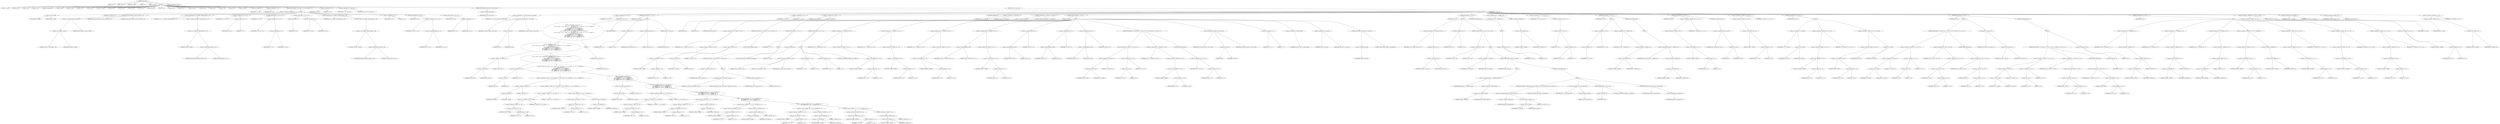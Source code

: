 digraph cache_insert {  
"1000126" [label = "(METHOD,cache_insert)" ]
"1000127" [label = "(PARAM,int a1)" ]
"1000128" [label = "(PARAM,void *cp)" ]
"1000129" [label = "(PARAM,time_t time1)" ]
"1000130" [label = "(PARAM,int a4)" ]
"1000131" [label = "(PARAM,__int16 a5)" ]
"1000132" [label = "(BLOCK,,)" ]
"1000133" [label = "(LOCAL,v7: __int16)" ]
"1000134" [label = "(LOCAL,v10: int)" ]
"1000135" [label = "(LOCAL,v11: int)" ]
"1000136" [label = "(LOCAL,v12: int)" ]
"1000137" [label = "(LOCAL,v14: unsigned int)" ]
"1000138" [label = "(LOCAL,v15: bool)" ]
"1000139" [label = "(LOCAL,v16: bool)" ]
"1000140" [label = "(LOCAL,v17: int)" ]
"1000141" [label = "(LOCAL,v18: int)" ]
"1000142" [label = "(LOCAL,v19: __int16)" ]
"1000143" [label = "(LOCAL,v20: int)" ]
"1000144" [label = "(LOCAL,v21: int)" ]
"1000145" [label = "(LOCAL,v22: int)" ]
"1000146" [label = "(LOCAL,v23: int)" ]
"1000147" [label = "(LOCAL,v24: size_t)" ]
"1000148" [label = "(LOCAL,v25: int)" ]
"1000149" [label = "(LOCAL,v26: int)" ]
"1000150" [label = "(LOCAL,v27: int *)" ]
"1000151" [label = "(LOCAL,v28: char *)" ]
"1000152" [label = "(LOCAL,v29: int)" ]
"1000153" [label = "(LOCAL,v30: int)" ]
"1000154" [label = "(LOCAL,v31: int)" ]
"1000155" [label = "(LOCAL,v32: int)" ]
"1000156" [label = "(LOCAL,v33: _BYTE *)" ]
"1000157" [label = "(LOCAL,v34: _DWORD [ 4 ])" ]
"1000158" [label = "(<operator>.assignment,v7 = a5)" ]
"1000159" [label = "(IDENTIFIER,v7,v7 = a5)" ]
"1000160" [label = "(IDENTIFIER,a5,v7 = a5)" ]
"1000161" [label = "(CONTROL_STRUCTURE,if ( (a5 & 0x980) != 0 ),if ( (a5 & 0x980) != 0 ))" ]
"1000162" [label = "(<operator>.notEquals,(a5 & 0x980) != 0)" ]
"1000163" [label = "(<operator>.and,a5 & 0x980)" ]
"1000164" [label = "(IDENTIFIER,a5,a5 & 0x980)" ]
"1000165" [label = "(LITERAL,0x980,a5 & 0x980)" ]
"1000166" [label = "(LITERAL,0,(a5 & 0x980) != 0)" ]
"1000167" [label = "(BLOCK,,)" ]
"1000168" [label = "(log_query,log_query((unsigned __int16)a5 | 0x10000, a1, cp))" ]
"1000169" [label = "(<operator>.or,(unsigned __int16)a5 | 0x10000)" ]
"1000170" [label = "(<operator>.cast,(unsigned __int16)a5)" ]
"1000171" [label = "(UNKNOWN,unsigned __int16,unsigned __int16)" ]
"1000172" [label = "(IDENTIFIER,a5,(unsigned __int16)a5)" ]
"1000173" [label = "(LITERAL,0x10000,(unsigned __int16)a5 | 0x10000)" ]
"1000174" [label = "(IDENTIFIER,a1,log_query((unsigned __int16)a5 | 0x10000, a1, cp))" ]
"1000175" [label = "(IDENTIFIER,cp,log_query((unsigned __int16)a5 | 0x10000, a1, cp))" ]
"1000176" [label = "(<operator>.assignment,v14 = *(_DWORD *)(dnsmasq_daemon + 252))" ]
"1000177" [label = "(IDENTIFIER,v14,v14 = *(_DWORD *)(dnsmasq_daemon + 252))" ]
"1000178" [label = "(<operator>.indirection,*(_DWORD *)(dnsmasq_daemon + 252))" ]
"1000179" [label = "(<operator>.cast,(_DWORD *)(dnsmasq_daemon + 252))" ]
"1000180" [label = "(UNKNOWN,_DWORD *,_DWORD *)" ]
"1000181" [label = "(<operator>.addition,dnsmasq_daemon + 252)" ]
"1000182" [label = "(IDENTIFIER,dnsmasq_daemon,dnsmasq_daemon + 252)" ]
"1000183" [label = "(LITERAL,252,dnsmasq_daemon + 252)" ]
"1000184" [label = "(<operator>.assignment,v15 = v14 != 0)" ]
"1000185" [label = "(IDENTIFIER,v15,v15 = v14 != 0)" ]
"1000186" [label = "(<operator>.notEquals,v14 != 0)" ]
"1000187" [label = "(IDENTIFIER,v14,v14 != 0)" ]
"1000188" [label = "(LITERAL,0,v14 != 0)" ]
"1000189" [label = "(CONTROL_STRUCTURE,if ( v14 ),if ( v14 ))" ]
"1000190" [label = "(IDENTIFIER,v14,if ( v14 ))" ]
"1000191" [label = "(<operator>.assignment,v15 = a4 > v14)" ]
"1000192" [label = "(IDENTIFIER,v15,v15 = a4 > v14)" ]
"1000193" [label = "(<operator>.greaterThan,a4 > v14)" ]
"1000194" [label = "(IDENTIFIER,a4,a4 > v14)" ]
"1000195" [label = "(IDENTIFIER,v14,a4 > v14)" ]
"1000196" [label = "(CONTROL_STRUCTURE,if ( !v15 ),if ( !v15 ))" ]
"1000197" [label = "(<operator>.logicalNot,!v15)" ]
"1000198" [label = "(IDENTIFIER,v15,!v15)" ]
"1000199" [label = "(<operator>.assignment,v14 = a4)" ]
"1000200" [label = "(IDENTIFIER,v14,v14 = a4)" ]
"1000201" [label = "(IDENTIFIER,a4,v14 = a4)" ]
"1000202" [label = "(<operator>.assignment,a4 = *(_DWORD *)(dnsmasq_daemon + 248))" ]
"1000203" [label = "(IDENTIFIER,a4,a4 = *(_DWORD *)(dnsmasq_daemon + 248))" ]
"1000204" [label = "(<operator>.indirection,*(_DWORD *)(dnsmasq_daemon + 248))" ]
"1000205" [label = "(<operator>.cast,(_DWORD *)(dnsmasq_daemon + 248))" ]
"1000206" [label = "(UNKNOWN,_DWORD *,_DWORD *)" ]
"1000207" [label = "(<operator>.addition,dnsmasq_daemon + 248)" ]
"1000208" [label = "(IDENTIFIER,dnsmasq_daemon,dnsmasq_daemon + 248)" ]
"1000209" [label = "(LITERAL,248,dnsmasq_daemon + 248)" ]
"1000210" [label = "(<operator>.assignment,v16 = 1)" ]
"1000211" [label = "(IDENTIFIER,v16,v16 = 1)" ]
"1000212" [label = "(LITERAL,1,v16 = 1)" ]
"1000213" [label = "(CONTROL_STRUCTURE,if ( a4 ),if ( a4 ))" ]
"1000214" [label = "(IDENTIFIER,a4,if ( a4 ))" ]
"1000215" [label = "(<operator>.assignment,v16 = v14 >= a4)" ]
"1000216" [label = "(IDENTIFIER,v16,v16 = v14 >= a4)" ]
"1000217" [label = "(<operator>.greaterEqualsThan,v14 >= a4)" ]
"1000218" [label = "(IDENTIFIER,v14,v14 >= a4)" ]
"1000219" [label = "(IDENTIFIER,a4,v14 >= a4)" ]
"1000220" [label = "(CONTROL_STRUCTURE,if ( v16 ),if ( v16 ))" ]
"1000221" [label = "(IDENTIFIER,v16,if ( v16 ))" ]
"1000222" [label = "(<operator>.assignment,a4 = v14)" ]
"1000223" [label = "(IDENTIFIER,a4,a4 = v14)" ]
"1000224" [label = "(IDENTIFIER,v14,a4 = v14)" ]
"1000225" [label = "(<operator>.assignment,v10 = 0)" ]
"1000226" [label = "(IDENTIFIER,v10,v10 = 0)" ]
"1000227" [label = "(LITERAL,0,v10 = 0)" ]
"1000228" [label = "(<operator>.assignment,v11 = insert_error)" ]
"1000229" [label = "(IDENTIFIER,v11,v11 = insert_error)" ]
"1000230" [label = "(IDENTIFIER,insert_error,v11 = insert_error)" ]
"1000231" [label = "(CONTROL_STRUCTURE,if ( !insert_error ),if ( !insert_error ))" ]
"1000232" [label = "(<operator>.logicalNot,!insert_error)" ]
"1000233" [label = "(IDENTIFIER,insert_error,!insert_error)" ]
"1000234" [label = "(BLOCK,,)" ]
"1000235" [label = "(<operator>.assignment,v12 = cache_scan_free(a1, (int)cp, time1))" ]
"1000236" [label = "(IDENTIFIER,v12,v12 = cache_scan_free(a1, (int)cp, time1))" ]
"1000237" [label = "(cache_scan_free,cache_scan_free(a1, (int)cp, time1))" ]
"1000238" [label = "(IDENTIFIER,a1,cache_scan_free(a1, (int)cp, time1))" ]
"1000239" [label = "(<operator>.cast,(int)cp)" ]
"1000240" [label = "(UNKNOWN,int,int)" ]
"1000241" [label = "(IDENTIFIER,cp,(int)cp)" ]
"1000242" [label = "(IDENTIFIER,time1,cache_scan_free(a1, (int)cp, time1))" ]
"1000243" [label = "(<operator>.assignment,v10 = v12)" ]
"1000244" [label = "(IDENTIFIER,v10,v10 = v12)" ]
"1000245" [label = "(IDENTIFIER,v12,v10 = v12)" ]
"1000246" [label = "(CONTROL_STRUCTURE,if ( v12 ),if ( v12 ))" ]
"1000247" [label = "(IDENTIFIER,v12,if ( v12 ))" ]
"1000248" [label = "(BLOCK,,)" ]
"1000249" [label = "(CONTROL_STRUCTURE,if ( (a5 & 0x180) != 0\n        && (a5 & 8) != 0\n        && ((a5 & 0x80) != 0 && (*(_WORD *)(v12 + 36) & 0x80) != 0 && *(_DWORD *)(v12 + 12) == *(_DWORD *)cp\n         || (a5 & 0x100) != 0\n         && (*(_WORD *)(v12 + 36) & 0x100) != 0\n         && *(_DWORD *)(v12 + 12) == *(_DWORD *)cp\n         && *(_DWORD *)(v12 + 16) == *((_DWORD *)cp + 1)\n         && *(_DWORD *)(v12 + 20) == *((_DWORD *)cp + 2)\n         && *(_DWORD *)(v12 + 24) == *((_DWORD *)cp + 3)) ),if ( (a5 & 0x180) != 0\n        && (a5 & 8) != 0\n        && ((a5 & 0x80) != 0 && (*(_WORD *)(v12 + 36) & 0x80) != 0 && *(_DWORD *)(v12 + 12) == *(_DWORD *)cp\n         || (a5 & 0x100) != 0\n         && (*(_WORD *)(v12 + 36) & 0x100) != 0\n         && *(_DWORD *)(v12 + 12) == *(_DWORD *)cp\n         && *(_DWORD *)(v12 + 16) == *((_DWORD *)cp + 1)\n         && *(_DWORD *)(v12 + 20) == *((_DWORD *)cp + 2)\n         && *(_DWORD *)(v12 + 24) == *((_DWORD *)cp + 3)) ))" ]
"1000250" [label = "(<operator>.logicalAnd,(a5 & 0x180) != 0\n        && (a5 & 8) != 0\n        && ((a5 & 0x80) != 0 && (*(_WORD *)(v12 + 36) & 0x80) != 0 && *(_DWORD *)(v12 + 12) == *(_DWORD *)cp\n         || (a5 & 0x100) != 0\n         && (*(_WORD *)(v12 + 36) & 0x100) != 0\n         && *(_DWORD *)(v12 + 12) == *(_DWORD *)cp\n         && *(_DWORD *)(v12 + 16) == *((_DWORD *)cp + 1)\n         && *(_DWORD *)(v12 + 20) == *((_DWORD *)cp + 2)\n         && *(_DWORD *)(v12 + 24) == *((_DWORD *)cp + 3)))" ]
"1000251" [label = "(<operator>.notEquals,(a5 & 0x180) != 0)" ]
"1000252" [label = "(<operator>.and,a5 & 0x180)" ]
"1000253" [label = "(IDENTIFIER,a5,a5 & 0x180)" ]
"1000254" [label = "(LITERAL,0x180,a5 & 0x180)" ]
"1000255" [label = "(LITERAL,0,(a5 & 0x180) != 0)" ]
"1000256" [label = "(<operator>.logicalAnd,(a5 & 8) != 0\n        && ((a5 & 0x80) != 0 && (*(_WORD *)(v12 + 36) & 0x80) != 0 && *(_DWORD *)(v12 + 12) == *(_DWORD *)cp\n         || (a5 & 0x100) != 0\n         && (*(_WORD *)(v12 + 36) & 0x100) != 0\n         && *(_DWORD *)(v12 + 12) == *(_DWORD *)cp\n         && *(_DWORD *)(v12 + 16) == *((_DWORD *)cp + 1)\n         && *(_DWORD *)(v12 + 20) == *((_DWORD *)cp + 2)\n         && *(_DWORD *)(v12 + 24) == *((_DWORD *)cp + 3)))" ]
"1000257" [label = "(<operator>.notEquals,(a5 & 8) != 0)" ]
"1000258" [label = "(<operator>.and,a5 & 8)" ]
"1000259" [label = "(IDENTIFIER,a5,a5 & 8)" ]
"1000260" [label = "(LITERAL,8,a5 & 8)" ]
"1000261" [label = "(LITERAL,0,(a5 & 8) != 0)" ]
"1000262" [label = "(<operator>.logicalOr,(a5 & 0x80) != 0 && (*(_WORD *)(v12 + 36) & 0x80) != 0 && *(_DWORD *)(v12 + 12) == *(_DWORD *)cp\n         || (a5 & 0x100) != 0\n         && (*(_WORD *)(v12 + 36) & 0x100) != 0\n         && *(_DWORD *)(v12 + 12) == *(_DWORD *)cp\n         && *(_DWORD *)(v12 + 16) == *((_DWORD *)cp + 1)\n         && *(_DWORD *)(v12 + 20) == *((_DWORD *)cp + 2)\n         && *(_DWORD *)(v12 + 24) == *((_DWORD *)cp + 3))" ]
"1000263" [label = "(<operator>.logicalAnd,(a5 & 0x80) != 0 && (*(_WORD *)(v12 + 36) & 0x80) != 0 && *(_DWORD *)(v12 + 12) == *(_DWORD *)cp)" ]
"1000264" [label = "(<operator>.notEquals,(a5 & 0x80) != 0)" ]
"1000265" [label = "(<operator>.and,a5 & 0x80)" ]
"1000266" [label = "(IDENTIFIER,a5,a5 & 0x80)" ]
"1000267" [label = "(LITERAL,0x80,a5 & 0x80)" ]
"1000268" [label = "(LITERAL,0,(a5 & 0x80) != 0)" ]
"1000269" [label = "(<operator>.logicalAnd,(*(_WORD *)(v12 + 36) & 0x80) != 0 && *(_DWORD *)(v12 + 12) == *(_DWORD *)cp)" ]
"1000270" [label = "(<operator>.notEquals,(*(_WORD *)(v12 + 36) & 0x80) != 0)" ]
"1000271" [label = "(<operator>.and,*(_WORD *)(v12 + 36) & 0x80)" ]
"1000272" [label = "(<operator>.indirection,*(_WORD *)(v12 + 36))" ]
"1000273" [label = "(<operator>.cast,(_WORD *)(v12 + 36))" ]
"1000274" [label = "(UNKNOWN,_WORD *,_WORD *)" ]
"1000275" [label = "(<operator>.addition,v12 + 36)" ]
"1000276" [label = "(IDENTIFIER,v12,v12 + 36)" ]
"1000277" [label = "(LITERAL,36,v12 + 36)" ]
"1000278" [label = "(LITERAL,0x80,*(_WORD *)(v12 + 36) & 0x80)" ]
"1000279" [label = "(LITERAL,0,(*(_WORD *)(v12 + 36) & 0x80) != 0)" ]
"1000280" [label = "(<operator>.equals,*(_DWORD *)(v12 + 12) == *(_DWORD *)cp)" ]
"1000281" [label = "(<operator>.indirection,*(_DWORD *)(v12 + 12))" ]
"1000282" [label = "(<operator>.cast,(_DWORD *)(v12 + 12))" ]
"1000283" [label = "(UNKNOWN,_DWORD *,_DWORD *)" ]
"1000284" [label = "(<operator>.addition,v12 + 12)" ]
"1000285" [label = "(IDENTIFIER,v12,v12 + 12)" ]
"1000286" [label = "(LITERAL,12,v12 + 12)" ]
"1000287" [label = "(<operator>.indirection,*(_DWORD *)cp)" ]
"1000288" [label = "(<operator>.cast,(_DWORD *)cp)" ]
"1000289" [label = "(UNKNOWN,_DWORD *,_DWORD *)" ]
"1000290" [label = "(IDENTIFIER,cp,(_DWORD *)cp)" ]
"1000291" [label = "(<operator>.logicalAnd,(a5 & 0x100) != 0\n         && (*(_WORD *)(v12 + 36) & 0x100) != 0\n         && *(_DWORD *)(v12 + 12) == *(_DWORD *)cp\n         && *(_DWORD *)(v12 + 16) == *((_DWORD *)cp + 1)\n         && *(_DWORD *)(v12 + 20) == *((_DWORD *)cp + 2)\n         && *(_DWORD *)(v12 + 24) == *((_DWORD *)cp + 3))" ]
"1000292" [label = "(<operator>.notEquals,(a5 & 0x100) != 0)" ]
"1000293" [label = "(<operator>.and,a5 & 0x100)" ]
"1000294" [label = "(IDENTIFIER,a5,a5 & 0x100)" ]
"1000295" [label = "(LITERAL,0x100,a5 & 0x100)" ]
"1000296" [label = "(LITERAL,0,(a5 & 0x100) != 0)" ]
"1000297" [label = "(<operator>.logicalAnd,(*(_WORD *)(v12 + 36) & 0x100) != 0\n         && *(_DWORD *)(v12 + 12) == *(_DWORD *)cp\n         && *(_DWORD *)(v12 + 16) == *((_DWORD *)cp + 1)\n         && *(_DWORD *)(v12 + 20) == *((_DWORD *)cp + 2)\n         && *(_DWORD *)(v12 + 24) == *((_DWORD *)cp + 3))" ]
"1000298" [label = "(<operator>.notEquals,(*(_WORD *)(v12 + 36) & 0x100) != 0)" ]
"1000299" [label = "(<operator>.and,*(_WORD *)(v12 + 36) & 0x100)" ]
"1000300" [label = "(<operator>.indirection,*(_WORD *)(v12 + 36))" ]
"1000301" [label = "(<operator>.cast,(_WORD *)(v12 + 36))" ]
"1000302" [label = "(UNKNOWN,_WORD *,_WORD *)" ]
"1000303" [label = "(<operator>.addition,v12 + 36)" ]
"1000304" [label = "(IDENTIFIER,v12,v12 + 36)" ]
"1000305" [label = "(LITERAL,36,v12 + 36)" ]
"1000306" [label = "(LITERAL,0x100,*(_WORD *)(v12 + 36) & 0x100)" ]
"1000307" [label = "(LITERAL,0,(*(_WORD *)(v12 + 36) & 0x100) != 0)" ]
"1000308" [label = "(<operator>.logicalAnd,*(_DWORD *)(v12 + 12) == *(_DWORD *)cp\n         && *(_DWORD *)(v12 + 16) == *((_DWORD *)cp + 1)\n         && *(_DWORD *)(v12 + 20) == *((_DWORD *)cp + 2)\n         && *(_DWORD *)(v12 + 24) == *((_DWORD *)cp + 3))" ]
"1000309" [label = "(<operator>.equals,*(_DWORD *)(v12 + 12) == *(_DWORD *)cp)" ]
"1000310" [label = "(<operator>.indirection,*(_DWORD *)(v12 + 12))" ]
"1000311" [label = "(<operator>.cast,(_DWORD *)(v12 + 12))" ]
"1000312" [label = "(UNKNOWN,_DWORD *,_DWORD *)" ]
"1000313" [label = "(<operator>.addition,v12 + 12)" ]
"1000314" [label = "(IDENTIFIER,v12,v12 + 12)" ]
"1000315" [label = "(LITERAL,12,v12 + 12)" ]
"1000316" [label = "(<operator>.indirection,*(_DWORD *)cp)" ]
"1000317" [label = "(<operator>.cast,(_DWORD *)cp)" ]
"1000318" [label = "(UNKNOWN,_DWORD *,_DWORD *)" ]
"1000319" [label = "(IDENTIFIER,cp,(_DWORD *)cp)" ]
"1000320" [label = "(<operator>.logicalAnd,*(_DWORD *)(v12 + 16) == *((_DWORD *)cp + 1)\n         && *(_DWORD *)(v12 + 20) == *((_DWORD *)cp + 2)\n         && *(_DWORD *)(v12 + 24) == *((_DWORD *)cp + 3))" ]
"1000321" [label = "(<operator>.equals,*(_DWORD *)(v12 + 16) == *((_DWORD *)cp + 1))" ]
"1000322" [label = "(<operator>.indirection,*(_DWORD *)(v12 + 16))" ]
"1000323" [label = "(<operator>.cast,(_DWORD *)(v12 + 16))" ]
"1000324" [label = "(UNKNOWN,_DWORD *,_DWORD *)" ]
"1000325" [label = "(<operator>.addition,v12 + 16)" ]
"1000326" [label = "(IDENTIFIER,v12,v12 + 16)" ]
"1000327" [label = "(LITERAL,16,v12 + 16)" ]
"1000328" [label = "(<operator>.indirection,*((_DWORD *)cp + 1))" ]
"1000329" [label = "(<operator>.addition,(_DWORD *)cp + 1)" ]
"1000330" [label = "(<operator>.cast,(_DWORD *)cp)" ]
"1000331" [label = "(UNKNOWN,_DWORD *,_DWORD *)" ]
"1000332" [label = "(IDENTIFIER,cp,(_DWORD *)cp)" ]
"1000333" [label = "(LITERAL,1,(_DWORD *)cp + 1)" ]
"1000334" [label = "(<operator>.logicalAnd,*(_DWORD *)(v12 + 20) == *((_DWORD *)cp + 2)\n         && *(_DWORD *)(v12 + 24) == *((_DWORD *)cp + 3))" ]
"1000335" [label = "(<operator>.equals,*(_DWORD *)(v12 + 20) == *((_DWORD *)cp + 2))" ]
"1000336" [label = "(<operator>.indirection,*(_DWORD *)(v12 + 20))" ]
"1000337" [label = "(<operator>.cast,(_DWORD *)(v12 + 20))" ]
"1000338" [label = "(UNKNOWN,_DWORD *,_DWORD *)" ]
"1000339" [label = "(<operator>.addition,v12 + 20)" ]
"1000340" [label = "(IDENTIFIER,v12,v12 + 20)" ]
"1000341" [label = "(LITERAL,20,v12 + 20)" ]
"1000342" [label = "(<operator>.indirection,*((_DWORD *)cp + 2))" ]
"1000343" [label = "(<operator>.addition,(_DWORD *)cp + 2)" ]
"1000344" [label = "(<operator>.cast,(_DWORD *)cp)" ]
"1000345" [label = "(UNKNOWN,_DWORD *,_DWORD *)" ]
"1000346" [label = "(IDENTIFIER,cp,(_DWORD *)cp)" ]
"1000347" [label = "(LITERAL,2,(_DWORD *)cp + 2)" ]
"1000348" [label = "(<operator>.equals,*(_DWORD *)(v12 + 24) == *((_DWORD *)cp + 3))" ]
"1000349" [label = "(<operator>.indirection,*(_DWORD *)(v12 + 24))" ]
"1000350" [label = "(<operator>.cast,(_DWORD *)(v12 + 24))" ]
"1000351" [label = "(UNKNOWN,_DWORD *,_DWORD *)" ]
"1000352" [label = "(<operator>.addition,v12 + 24)" ]
"1000353" [label = "(IDENTIFIER,v12,v12 + 24)" ]
"1000354" [label = "(LITERAL,24,v12 + 24)" ]
"1000355" [label = "(<operator>.indirection,*((_DWORD *)cp + 3))" ]
"1000356" [label = "(<operator>.addition,(_DWORD *)cp + 3)" ]
"1000357" [label = "(<operator>.cast,(_DWORD *)cp)" ]
"1000358" [label = "(UNKNOWN,_DWORD *,_DWORD *)" ]
"1000359" [label = "(IDENTIFIER,cp,(_DWORD *)cp)" ]
"1000360" [label = "(LITERAL,3,(_DWORD *)cp + 3)" ]
"1000361" [label = "(BLOCK,,)" ]
"1000362" [label = "(RETURN,return v10;,return v10;)" ]
"1000363" [label = "(IDENTIFIER,v10,return v10;)" ]
"1000364" [label = "(JUMP_TARGET,LABEL_12)" ]
"1000365" [label = "(<operator>.assignment,v10 = 0)" ]
"1000366" [label = "(IDENTIFIER,v10,v10 = 0)" ]
"1000367" [label = "(LITERAL,0,v10 = 0)" ]
"1000368" [label = "(<operator>.assignment,insert_error = 1)" ]
"1000369" [label = "(IDENTIFIER,insert_error,insert_error = 1)" ]
"1000370" [label = "(LITERAL,1,insert_error = 1)" ]
"1000371" [label = "(RETURN,return v10;,return v10;)" ]
"1000372" [label = "(IDENTIFIER,v10,return v10;)" ]
"1000373" [label = "(<operator>.assignment,v17 = v11)" ]
"1000374" [label = "(IDENTIFIER,v17,v17 = v11)" ]
"1000375" [label = "(IDENTIFIER,v11,v17 = v11)" ]
"1000376" [label = "(<operator>.assignment,v18 = a5 & 4)" ]
"1000377" [label = "(IDENTIFIER,v18,v18 = a5 & 4)" ]
"1000378" [label = "(<operator>.and,a5 & 4)" ]
"1000379" [label = "(IDENTIFIER,a5,a5 & 4)" ]
"1000380" [label = "(LITERAL,4,a5 & 4)" ]
"1000381" [label = "(JUMP_TARGET,LABEL_24)" ]
"1000382" [label = "(<operator>.assignment,v10 = cache_tail)" ]
"1000383" [label = "(IDENTIFIER,v10,v10 = cache_tail)" ]
"1000384" [label = "(IDENTIFIER,cache_tail,v10 = cache_tail)" ]
"1000385" [label = "(CONTROL_STRUCTURE,if ( !cache_tail ),if ( !cache_tail ))" ]
"1000386" [label = "(<operator>.logicalNot,!cache_tail)" ]
"1000387" [label = "(IDENTIFIER,cache_tail,!cache_tail)" ]
"1000388" [label = "(CONTROL_STRUCTURE,goto LABEL_12;,goto LABEL_12;)" ]
"1000389" [label = "(CONTROL_STRUCTURE,while ( 1 ),while ( 1 ))" ]
"1000390" [label = "(LITERAL,1,while ( 1 ))" ]
"1000391" [label = "(BLOCK,,)" ]
"1000392" [label = "(<operator>.assignment,v19 = *(_WORD *)(v10 + 36))" ]
"1000393" [label = "(IDENTIFIER,v19,v19 = *(_WORD *)(v10 + 36))" ]
"1000394" [label = "(<operator>.indirection,*(_WORD *)(v10 + 36))" ]
"1000395" [label = "(<operator>.cast,(_WORD *)(v10 + 36))" ]
"1000396" [label = "(UNKNOWN,_WORD *,_WORD *)" ]
"1000397" [label = "(<operator>.addition,v10 + 36)" ]
"1000398" [label = "(IDENTIFIER,v10,v10 + 36)" ]
"1000399" [label = "(LITERAL,36,v10 + 36)" ]
"1000400" [label = "(CONTROL_STRUCTURE,if ( (v19 & 0xC) == 0 ),if ( (v19 & 0xC) == 0 ))" ]
"1000401" [label = "(<operator>.equals,(v19 & 0xC) == 0)" ]
"1000402" [label = "(<operator>.and,v19 & 0xC)" ]
"1000403" [label = "(IDENTIFIER,v19,v19 & 0xC)" ]
"1000404" [label = "(LITERAL,0xC,v19 & 0xC)" ]
"1000405" [label = "(LITERAL,0,(v19 & 0xC) == 0)" ]
"1000406" [label = "(CONTROL_STRUCTURE,break;,break;)" ]
"1000407" [label = "(CONTROL_STRUCTURE,if ( v17 ),if ( v17 ))" ]
"1000408" [label = "(IDENTIFIER,v17,if ( v17 ))" ]
"1000409" [label = "(BLOCK,,)" ]
"1000410" [label = "(CONTROL_STRUCTURE,if ( !warned_12252 ),if ( !warned_12252 ))" ]
"1000411" [label = "(<operator>.logicalNot,!warned_12252)" ]
"1000412" [label = "(IDENTIFIER,warned_12252,!warned_12252)" ]
"1000413" [label = "(BLOCK,,)" ]
"1000414" [label = "(my_syslog,my_syslog(3, \"Internal error in cache.\"))" ]
"1000415" [label = "(LITERAL,3,my_syslog(3, \"Internal error in cache.\"))" ]
"1000416" [label = "(LITERAL,\"Internal error in cache.\",my_syslog(3, \"Internal error in cache.\"))" ]
"1000417" [label = "(<operator>.assignment,warned_12252 = 1)" ]
"1000418" [label = "(IDENTIFIER,warned_12252,warned_12252 = 1)" ]
"1000419" [label = "(LITERAL,1,warned_12252 = 1)" ]
"1000420" [label = "(CONTROL_STRUCTURE,goto LABEL_12;,goto LABEL_12;)" ]
"1000421" [label = "(CONTROL_STRUCTURE,if ( !v18 ),if ( !v18 ))" ]
"1000422" [label = "(<operator>.logicalNot,!v18)" ]
"1000423" [label = "(IDENTIFIER,v18,!v18)" ]
"1000424" [label = "(BLOCK,,)" ]
"1000425" [label = "(cache_scan_free,cache_scan_free(0, 0, time1))" ]
"1000426" [label = "(LITERAL,0,cache_scan_free(0, 0, time1))" ]
"1000427" [label = "(LITERAL,0,cache_scan_free(0, 0, time1))" ]
"1000428" [label = "(IDENTIFIER,time1,cache_scan_free(0, 0, time1))" ]
"1000429" [label = "(<operator>.assignment,v17 = 0)" ]
"1000430" [label = "(IDENTIFIER,v17,v17 = 0)" ]
"1000431" [label = "(LITERAL,0,v17 = 0)" ]
"1000432" [label = "(<operator>.assignment,v18 = 1)" ]
"1000433" [label = "(IDENTIFIER,v18,v18 = 1)" ]
"1000434" [label = "(LITERAL,1,v18 = 1)" ]
"1000435" [label = "(CONTROL_STRUCTURE,goto LABEL_24;,goto LABEL_24;)" ]
"1000436" [label = "(<operator>.assignment,v20 = *(_DWORD *)(v10 + 16))" ]
"1000437" [label = "(IDENTIFIER,v20,v20 = *(_DWORD *)(v10 + 16))" ]
"1000438" [label = "(<operator>.indirection,*(_DWORD *)(v10 + 16))" ]
"1000439" [label = "(<operator>.cast,(_DWORD *)(v10 + 16))" ]
"1000440" [label = "(UNKNOWN,_DWORD *,_DWORD *)" ]
"1000441" [label = "(<operator>.addition,v10 + 16)" ]
"1000442" [label = "(IDENTIFIER,v10,v10 + 16)" ]
"1000443" [label = "(LITERAL,16,v10 + 16)" ]
"1000444" [label = "(<operator>.assignment,v21 = *(_DWORD *)(v10 + 20))" ]
"1000445" [label = "(IDENTIFIER,v21,v21 = *(_DWORD *)(v10 + 20))" ]
"1000446" [label = "(<operator>.indirection,*(_DWORD *)(v10 + 20))" ]
"1000447" [label = "(<operator>.cast,(_DWORD *)(v10 + 20))" ]
"1000448" [label = "(UNKNOWN,_DWORD *,_DWORD *)" ]
"1000449" [label = "(<operator>.addition,v10 + 20)" ]
"1000450" [label = "(IDENTIFIER,v10,v10 + 20)" ]
"1000451" [label = "(LITERAL,20,v10 + 20)" ]
"1000452" [label = "(<operator>.assignment,v22 = *(_DWORD *)(v10 + 24))" ]
"1000453" [label = "(IDENTIFIER,v22,v22 = *(_DWORD *)(v10 + 24))" ]
"1000454" [label = "(<operator>.indirection,*(_DWORD *)(v10 + 24))" ]
"1000455" [label = "(<operator>.cast,(_DWORD *)(v10 + 24))" ]
"1000456" [label = "(UNKNOWN,_DWORD *,_DWORD *)" ]
"1000457" [label = "(<operator>.addition,v10 + 24)" ]
"1000458" [label = "(IDENTIFIER,v10,v10 + 24)" ]
"1000459" [label = "(LITERAL,24,v10 + 24)" ]
"1000460" [label = "(<operator>.assignment,v34[0] = *(_DWORD *)(v10 + 12))" ]
"1000461" [label = "(<operator>.indirectIndexAccess,v34[0])" ]
"1000462" [label = "(IDENTIFIER,v34,v34[0] = *(_DWORD *)(v10 + 12))" ]
"1000463" [label = "(LITERAL,0,v34[0] = *(_DWORD *)(v10 + 12))" ]
"1000464" [label = "(<operator>.indirection,*(_DWORD *)(v10 + 12))" ]
"1000465" [label = "(<operator>.cast,(_DWORD *)(v10 + 12))" ]
"1000466" [label = "(UNKNOWN,_DWORD *,_DWORD *)" ]
"1000467" [label = "(<operator>.addition,v10 + 12)" ]
"1000468" [label = "(IDENTIFIER,v10,v10 + 12)" ]
"1000469" [label = "(LITERAL,12,v10 + 12)" ]
"1000470" [label = "(<operator>.assignment,v34[1] = v20)" ]
"1000471" [label = "(<operator>.indirectIndexAccess,v34[1])" ]
"1000472" [label = "(IDENTIFIER,v34,v34[1] = v20)" ]
"1000473" [label = "(LITERAL,1,v34[1] = v20)" ]
"1000474" [label = "(IDENTIFIER,v20,v34[1] = v20)" ]
"1000475" [label = "(<operator>.assignment,v34[2] = v21)" ]
"1000476" [label = "(<operator>.indirectIndexAccess,v34[2])" ]
"1000477" [label = "(IDENTIFIER,v34,v34[2] = v21)" ]
"1000478" [label = "(LITERAL,2,v34[2] = v21)" ]
"1000479" [label = "(IDENTIFIER,v21,v34[2] = v21)" ]
"1000480" [label = "(<operator>.assignment,v34[3] = v22)" ]
"1000481" [label = "(<operator>.indirectIndexAccess,v34[3])" ]
"1000482" [label = "(IDENTIFIER,v34,v34[3] = v22)" ]
"1000483" [label = "(LITERAL,3,v34[3] = v22)" ]
"1000484" [label = "(IDENTIFIER,v22,v34[3] = v22)" ]
"1000485" [label = "(CONTROL_STRUCTURE,if ( (v19 & 0x200) != 0 || (v19 & 2) != 0 ),if ( (v19 & 0x200) != 0 || (v19 & 2) != 0 ))" ]
"1000486" [label = "(<operator>.logicalOr,(v19 & 0x200) != 0 || (v19 & 2) != 0)" ]
"1000487" [label = "(<operator>.notEquals,(v19 & 0x200) != 0)" ]
"1000488" [label = "(<operator>.and,v19 & 0x200)" ]
"1000489" [label = "(IDENTIFIER,v19,v19 & 0x200)" ]
"1000490" [label = "(LITERAL,0x200,v19 & 0x200)" ]
"1000491" [label = "(LITERAL,0,(v19 & 0x200) != 0)" ]
"1000492" [label = "(<operator>.notEquals,(v19 & 2) != 0)" ]
"1000493" [label = "(<operator>.and,v19 & 2)" ]
"1000494" [label = "(IDENTIFIER,v19,v19 & 2)" ]
"1000495" [label = "(LITERAL,2,v19 & 2)" ]
"1000496" [label = "(LITERAL,0,(v19 & 2) != 0)" ]
"1000497" [label = "(<operator>.assignment,v23 = *(_DWORD *)(v10 + 40))" ]
"1000498" [label = "(IDENTIFIER,v23,v23 = *(_DWORD *)(v10 + 40))" ]
"1000499" [label = "(<operator>.indirection,*(_DWORD *)(v10 + 40))" ]
"1000500" [label = "(<operator>.cast,(_DWORD *)(v10 + 40))" ]
"1000501" [label = "(UNKNOWN,_DWORD *,_DWORD *)" ]
"1000502" [label = "(<operator>.addition,v10 + 40)" ]
"1000503" [label = "(IDENTIFIER,v10,v10 + 40)" ]
"1000504" [label = "(LITERAL,40,v10 + 40)" ]
"1000505" [label = "(CONTROL_STRUCTURE,else,else)" ]
"1000506" [label = "(<operator>.assignment,v23 = v10 + 40)" ]
"1000507" [label = "(IDENTIFIER,v23,v23 = v10 + 40)" ]
"1000508" [label = "(<operator>.addition,v10 + 40)" ]
"1000509" [label = "(IDENTIFIER,v10,v10 + 40)" ]
"1000510" [label = "(LITERAL,40,v10 + 40)" ]
"1000511" [label = "(cache_scan_free,cache_scan_free(v23, (int)v34, time1))" ]
"1000512" [label = "(IDENTIFIER,v23,cache_scan_free(v23, (int)v34, time1))" ]
"1000513" [label = "(<operator>.cast,(int)v34)" ]
"1000514" [label = "(UNKNOWN,int,int)" ]
"1000515" [label = "(IDENTIFIER,v34,(int)v34)" ]
"1000516" [label = "(IDENTIFIER,time1,cache_scan_free(v23, (int)v34, time1))" ]
"1000517" [label = "(<operator>.assignment,v17 = 1)" ]
"1000518" [label = "(IDENTIFIER,v17,v17 = 1)" ]
"1000519" [label = "(LITERAL,1,v17 = 1)" ]
"1000520" [label = "(<operator>.preIncrement,++cache_live_freed)" ]
"1000521" [label = "(IDENTIFIER,cache_live_freed,++cache_live_freed)" ]
"1000522" [label = "(<operator>.assignment,v10 = cache_tail)" ]
"1000523" [label = "(IDENTIFIER,v10,v10 = cache_tail)" ]
"1000524" [label = "(IDENTIFIER,cache_tail,v10 = cache_tail)" ]
"1000525" [label = "(CONTROL_STRUCTURE,if ( !cache_tail ),if ( !cache_tail ))" ]
"1000526" [label = "(<operator>.logicalNot,!cache_tail)" ]
"1000527" [label = "(IDENTIFIER,cache_tail,!cache_tail)" ]
"1000528" [label = "(CONTROL_STRUCTURE,goto LABEL_12;,goto LABEL_12;)" ]
"1000529" [label = "(CONTROL_STRUCTURE,if ( a1 ),if ( a1 ))" ]
"1000530" [label = "(IDENTIFIER,a1,if ( a1 ))" ]
"1000531" [label = "(BLOCK,,)" ]
"1000532" [label = "(<operator>.assignment,v24 = strlen((const char *)a1))" ]
"1000533" [label = "(IDENTIFIER,v24,v24 = strlen((const char *)a1))" ]
"1000534" [label = "(strlen,strlen((const char *)a1))" ]
"1000535" [label = "(<operator>.cast,(const char *)a1)" ]
"1000536" [label = "(UNKNOWN,const char *,const char *)" ]
"1000537" [label = "(IDENTIFIER,a1,(const char *)a1)" ]
"1000538" [label = "(<operator>.assignment,v25 = 0)" ]
"1000539" [label = "(IDENTIFIER,v25,v25 = 0)" ]
"1000540" [label = "(LITERAL,0,v25 = 0)" ]
"1000541" [label = "(CONTROL_STRUCTURE,if ( v24 > 0x31 ),if ( v24 > 0x31 ))" ]
"1000542" [label = "(<operator>.greaterThan,v24 > 0x31)" ]
"1000543" [label = "(IDENTIFIER,v24,v24 > 0x31)" ]
"1000544" [label = "(LITERAL,0x31,v24 > 0x31)" ]
"1000545" [label = "(BLOCK,,)" ]
"1000546" [label = "(<operator>.assignment,v25 = big_free)" ]
"1000547" [label = "(IDENTIFIER,v25,v25 = big_free)" ]
"1000548" [label = "(IDENTIFIER,big_free,v25 = big_free)" ]
"1000549" [label = "(CONTROL_STRUCTURE,if ( big_free ),if ( big_free ))" ]
"1000550" [label = "(IDENTIFIER,big_free,if ( big_free ))" ]
"1000551" [label = "(BLOCK,,)" ]
"1000552" [label = "(<operator>.assignment,big_free = *(_DWORD *)big_free)" ]
"1000553" [label = "(IDENTIFIER,big_free,big_free = *(_DWORD *)big_free)" ]
"1000554" [label = "(<operator>.indirection,*(_DWORD *)big_free)" ]
"1000555" [label = "(<operator>.cast,(_DWORD *)big_free)" ]
"1000556" [label = "(UNKNOWN,_DWORD *,_DWORD *)" ]
"1000557" [label = "(IDENTIFIER,big_free,(_DWORD *)big_free)" ]
"1000558" [label = "(CONTROL_STRUCTURE,else,else)" ]
"1000559" [label = "(BLOCK,,)" ]
"1000560" [label = "(CONTROL_STRUCTURE,if ( !bignames_left && (a5 & 0x5000) == 0 ),if ( !bignames_left && (a5 & 0x5000) == 0 ))" ]
"1000561" [label = "(<operator>.logicalAnd,!bignames_left && (a5 & 0x5000) == 0)" ]
"1000562" [label = "(<operator>.logicalNot,!bignames_left)" ]
"1000563" [label = "(IDENTIFIER,bignames_left,!bignames_left)" ]
"1000564" [label = "(<operator>.equals,(a5 & 0x5000) == 0)" ]
"1000565" [label = "(<operator>.and,a5 & 0x5000)" ]
"1000566" [label = "(IDENTIFIER,a5,a5 & 0x5000)" ]
"1000567" [label = "(LITERAL,0x5000,a5 & 0x5000)" ]
"1000568" [label = "(LITERAL,0,(a5 & 0x5000) == 0)" ]
"1000569" [label = "(CONTROL_STRUCTURE,goto LABEL_12;,goto LABEL_12;)" ]
"1000570" [label = "(<operator>.assignment,v25 = whine_malloc(1028))" ]
"1000571" [label = "(IDENTIFIER,v25,v25 = whine_malloc(1028))" ]
"1000572" [label = "(whine_malloc,whine_malloc(1028))" ]
"1000573" [label = "(LITERAL,1028,whine_malloc(1028))" ]
"1000574" [label = "(CONTROL_STRUCTURE,if ( !v25 ),if ( !v25 ))" ]
"1000575" [label = "(<operator>.logicalNot,!v25)" ]
"1000576" [label = "(IDENTIFIER,v25,!v25)" ]
"1000577" [label = "(CONTROL_STRUCTURE,goto LABEL_12;,goto LABEL_12;)" ]
"1000578" [label = "(CONTROL_STRUCTURE,if ( bignames_left ),if ( bignames_left ))" ]
"1000579" [label = "(IDENTIFIER,bignames_left,if ( bignames_left ))" ]
"1000580" [label = "(<operator>.preDecrement,--bignames_left)" ]
"1000581" [label = "(IDENTIFIER,bignames_left,--bignames_left)" ]
"1000582" [label = "(CONTROL_STRUCTURE,else,else)" ]
"1000583" [label = "(BLOCK,,)" ]
"1000584" [label = "(<operator>.assignment,v25 = 0)" ]
"1000585" [label = "(IDENTIFIER,v25,v25 = 0)" ]
"1000586" [label = "(LITERAL,0,v25 = 0)" ]
"1000587" [label = "(<operator>.assignment,v26 = *(_DWORD *)v10)" ]
"1000588" [label = "(IDENTIFIER,v26,v26 = *(_DWORD *)v10)" ]
"1000589" [label = "(<operator>.indirection,*(_DWORD *)v10)" ]
"1000590" [label = "(<operator>.cast,(_DWORD *)v10)" ]
"1000591" [label = "(UNKNOWN,_DWORD *,_DWORD *)" ]
"1000592" [label = "(IDENTIFIER,v10,(_DWORD *)v10)" ]
"1000593" [label = "(<operator>.assignment,v27 = *(int **)(v10 + 4))" ]
"1000594" [label = "(IDENTIFIER,v27,v27 = *(int **)(v10 + 4))" ]
"1000595" [label = "(<operator>.indirection,*(int **)(v10 + 4))" ]
"1000596" [label = "(<operator>.cast,(int **)(v10 + 4))" ]
"1000597" [label = "(UNKNOWN,int **,int **)" ]
"1000598" [label = "(<operator>.addition,v10 + 4)" ]
"1000599" [label = "(IDENTIFIER,v10,v10 + 4)" ]
"1000600" [label = "(LITERAL,4,v10 + 4)" ]
"1000601" [label = "(CONTROL_STRUCTURE,if ( v27 ),if ( v27 ))" ]
"1000602" [label = "(IDENTIFIER,v27,if ( v27 ))" ]
"1000603" [label = "(BLOCK,,)" ]
"1000604" [label = "(<operator>.assignment,*v27 = v26)" ]
"1000605" [label = "(<operator>.indirection,*v27)" ]
"1000606" [label = "(IDENTIFIER,v27,*v27 = v26)" ]
"1000607" [label = "(IDENTIFIER,v26,*v27 = v26)" ]
"1000608" [label = "(<operator>.assignment,v26 = *(_DWORD *)v10)" ]
"1000609" [label = "(IDENTIFIER,v26,v26 = *(_DWORD *)v10)" ]
"1000610" [label = "(<operator>.indirection,*(_DWORD *)v10)" ]
"1000611" [label = "(<operator>.cast,(_DWORD *)v10)" ]
"1000612" [label = "(UNKNOWN,_DWORD *,_DWORD *)" ]
"1000613" [label = "(IDENTIFIER,v10,(_DWORD *)v10)" ]
"1000614" [label = "(CONTROL_STRUCTURE,else,else)" ]
"1000615" [label = "(BLOCK,,)" ]
"1000616" [label = "(<operator>.assignment,cache_head = *(_DWORD *)v10)" ]
"1000617" [label = "(IDENTIFIER,cache_head,cache_head = *(_DWORD *)v10)" ]
"1000618" [label = "(<operator>.indirection,*(_DWORD *)v10)" ]
"1000619" [label = "(<operator>.cast,(_DWORD *)v10)" ]
"1000620" [label = "(UNKNOWN,_DWORD *,_DWORD *)" ]
"1000621" [label = "(IDENTIFIER,v10,(_DWORD *)v10)" ]
"1000622" [label = "(CONTROL_STRUCTURE,if ( v26 ),if ( v26 ))" ]
"1000623" [label = "(IDENTIFIER,v26,if ( v26 ))" ]
"1000624" [label = "(<operator>.assignment,*(_DWORD *)(v26 + 4) = v27)" ]
"1000625" [label = "(<operator>.indirection,*(_DWORD *)(v26 + 4))" ]
"1000626" [label = "(<operator>.cast,(_DWORD *)(v26 + 4))" ]
"1000627" [label = "(UNKNOWN,_DWORD *,_DWORD *)" ]
"1000628" [label = "(<operator>.addition,v26 + 4)" ]
"1000629" [label = "(IDENTIFIER,v26,v26 + 4)" ]
"1000630" [label = "(LITERAL,4,v26 + 4)" ]
"1000631" [label = "(IDENTIFIER,v27,*(_DWORD *)(v26 + 4) = v27)" ]
"1000632" [label = "(CONTROL_STRUCTURE,else,else)" ]
"1000633" [label = "(<operator>.assignment,cache_tail = (int)v27)" ]
"1000634" [label = "(IDENTIFIER,cache_tail,cache_tail = (int)v27)" ]
"1000635" [label = "(<operator>.cast,(int)v27)" ]
"1000636" [label = "(UNKNOWN,int,int)" ]
"1000637" [label = "(IDENTIFIER,v27,(int)v27)" ]
"1000638" [label = "(<operator>.assignment,*(_WORD *)(v10 + 36) = a5)" ]
"1000639" [label = "(<operator>.indirection,*(_WORD *)(v10 + 36))" ]
"1000640" [label = "(<operator>.cast,(_WORD *)(v10 + 36))" ]
"1000641" [label = "(UNKNOWN,_WORD *,_WORD *)" ]
"1000642" [label = "(<operator>.addition,v10 + 36)" ]
"1000643" [label = "(IDENTIFIER,v10,v10 + 36)" ]
"1000644" [label = "(LITERAL,36,v10 + 36)" ]
"1000645" [label = "(IDENTIFIER,a5,*(_WORD *)(v10 + 36) = a5)" ]
"1000646" [label = "(CONTROL_STRUCTURE,if ( v25 ),if ( v25 ))" ]
"1000647" [label = "(IDENTIFIER,v25,if ( v25 ))" ]
"1000648" [label = "(BLOCK,,)" ]
"1000649" [label = "(<operator>.assignment,v7 = a5 | 0x200)" ]
"1000650" [label = "(IDENTIFIER,v7,v7 = a5 | 0x200)" ]
"1000651" [label = "(<operator>.or,a5 | 0x200)" ]
"1000652" [label = "(IDENTIFIER,a5,a5 | 0x200)" ]
"1000653" [label = "(LITERAL,0x200,a5 | 0x200)" ]
"1000654" [label = "(<operator>.assignment,*(_DWORD *)(v10 + 40) = v25)" ]
"1000655" [label = "(<operator>.indirection,*(_DWORD *)(v10 + 40))" ]
"1000656" [label = "(<operator>.cast,(_DWORD *)(v10 + 40))" ]
"1000657" [label = "(UNKNOWN,_DWORD *,_DWORD *)" ]
"1000658" [label = "(<operator>.addition,v10 + 40)" ]
"1000659" [label = "(IDENTIFIER,v10,v10 + 40)" ]
"1000660" [label = "(LITERAL,40,v10 + 40)" ]
"1000661" [label = "(IDENTIFIER,v25,*(_DWORD *)(v10 + 40) = v25)" ]
"1000662" [label = "(<operator>.assignment,*(_WORD *)(v10 + 36) = a5 | 0x200)" ]
"1000663" [label = "(<operator>.indirection,*(_WORD *)(v10 + 36))" ]
"1000664" [label = "(<operator>.cast,(_WORD *)(v10 + 36))" ]
"1000665" [label = "(UNKNOWN,_WORD *,_WORD *)" ]
"1000666" [label = "(<operator>.addition,v10 + 36)" ]
"1000667" [label = "(IDENTIFIER,v10,v10 + 36)" ]
"1000668" [label = "(LITERAL,36,v10 + 36)" ]
"1000669" [label = "(<operator>.or,a5 | 0x200)" ]
"1000670" [label = "(IDENTIFIER,a5,a5 | 0x200)" ]
"1000671" [label = "(LITERAL,0x200,a5 | 0x200)" ]
"1000672" [label = "(CONTROL_STRUCTURE,if ( a1 ),if ( a1 ))" ]
"1000673" [label = "(IDENTIFIER,a1,if ( a1 ))" ]
"1000674" [label = "(BLOCK,,)" ]
"1000675" [label = "(CONTROL_STRUCTURE,if ( (v7 & 0x200) != 0 || (v7 & 2) != 0 ),if ( (v7 & 0x200) != 0 || (v7 & 2) != 0 ))" ]
"1000676" [label = "(<operator>.logicalOr,(v7 & 0x200) != 0 || (v7 & 2) != 0)" ]
"1000677" [label = "(<operator>.notEquals,(v7 & 0x200) != 0)" ]
"1000678" [label = "(<operator>.and,v7 & 0x200)" ]
"1000679" [label = "(IDENTIFIER,v7,v7 & 0x200)" ]
"1000680" [label = "(LITERAL,0x200,v7 & 0x200)" ]
"1000681" [label = "(LITERAL,0,(v7 & 0x200) != 0)" ]
"1000682" [label = "(<operator>.notEquals,(v7 & 2) != 0)" ]
"1000683" [label = "(<operator>.and,v7 & 2)" ]
"1000684" [label = "(IDENTIFIER,v7,v7 & 2)" ]
"1000685" [label = "(LITERAL,2,v7 & 2)" ]
"1000686" [label = "(LITERAL,0,(v7 & 2) != 0)" ]
"1000687" [label = "(<operator>.assignment,v28 = *(char **)(v10 + 40))" ]
"1000688" [label = "(IDENTIFIER,v28,v28 = *(char **)(v10 + 40))" ]
"1000689" [label = "(<operator>.indirection,*(char **)(v10 + 40))" ]
"1000690" [label = "(<operator>.cast,(char **)(v10 + 40))" ]
"1000691" [label = "(UNKNOWN,char **,char **)" ]
"1000692" [label = "(<operator>.addition,v10 + 40)" ]
"1000693" [label = "(IDENTIFIER,v10,v10 + 40)" ]
"1000694" [label = "(LITERAL,40,v10 + 40)" ]
"1000695" [label = "(CONTROL_STRUCTURE,else,else)" ]
"1000696" [label = "(<operator>.assignment,v28 = (char *)(v10 + 40))" ]
"1000697" [label = "(IDENTIFIER,v28,v28 = (char *)(v10 + 40))" ]
"1000698" [label = "(<operator>.cast,(char *)(v10 + 40))" ]
"1000699" [label = "(UNKNOWN,char *,char *)" ]
"1000700" [label = "(<operator>.addition,v10 + 40)" ]
"1000701" [label = "(IDENTIFIER,v10,v10 + 40)" ]
"1000702" [label = "(LITERAL,40,v10 + 40)" ]
"1000703" [label = "(strcpy,strcpy(v28, (const char *)a1))" ]
"1000704" [label = "(IDENTIFIER,v28,strcpy(v28, (const char *)a1))" ]
"1000705" [label = "(<operator>.cast,(const char *)a1)" ]
"1000706" [label = "(UNKNOWN,const char *,const char *)" ]
"1000707" [label = "(IDENTIFIER,a1,(const char *)a1)" ]
"1000708" [label = "(CONTROL_STRUCTURE,else,else)" ]
"1000709" [label = "(BLOCK,,)" ]
"1000710" [label = "(CONTROL_STRUCTURE,if ( (v7 & 0x200) != 0 || (v7 & 2) != 0 ),if ( (v7 & 0x200) != 0 || (v7 & 2) != 0 ))" ]
"1000711" [label = "(<operator>.logicalOr,(v7 & 0x200) != 0 || (v7 & 2) != 0)" ]
"1000712" [label = "(<operator>.notEquals,(v7 & 0x200) != 0)" ]
"1000713" [label = "(<operator>.and,v7 & 0x200)" ]
"1000714" [label = "(IDENTIFIER,v7,v7 & 0x200)" ]
"1000715" [label = "(LITERAL,0x200,v7 & 0x200)" ]
"1000716" [label = "(LITERAL,0,(v7 & 0x200) != 0)" ]
"1000717" [label = "(<operator>.notEquals,(v7 & 2) != 0)" ]
"1000718" [label = "(<operator>.and,v7 & 2)" ]
"1000719" [label = "(IDENTIFIER,v7,v7 & 2)" ]
"1000720" [label = "(LITERAL,2,v7 & 2)" ]
"1000721" [label = "(LITERAL,0,(v7 & 2) != 0)" ]
"1000722" [label = "(<operator>.assignment,v33 = *(_BYTE **)(v10 + 40))" ]
"1000723" [label = "(IDENTIFIER,v33,v33 = *(_BYTE **)(v10 + 40))" ]
"1000724" [label = "(<operator>.indirection,*(_BYTE **)(v10 + 40))" ]
"1000725" [label = "(<operator>.cast,(_BYTE **)(v10 + 40))" ]
"1000726" [label = "(UNKNOWN,_BYTE **,_BYTE **)" ]
"1000727" [label = "(<operator>.addition,v10 + 40)" ]
"1000728" [label = "(IDENTIFIER,v10,v10 + 40)" ]
"1000729" [label = "(LITERAL,40,v10 + 40)" ]
"1000730" [label = "(CONTROL_STRUCTURE,else,else)" ]
"1000731" [label = "(<operator>.assignment,v33 = (_BYTE *)(v10 + 40))" ]
"1000732" [label = "(IDENTIFIER,v33,v33 = (_BYTE *)(v10 + 40))" ]
"1000733" [label = "(<operator>.cast,(_BYTE *)(v10 + 40))" ]
"1000734" [label = "(UNKNOWN,_BYTE *,_BYTE *)" ]
"1000735" [label = "(<operator>.addition,v10 + 40)" ]
"1000736" [label = "(IDENTIFIER,v10,v10 + 40)" ]
"1000737" [label = "(LITERAL,40,v10 + 40)" ]
"1000738" [label = "(<operator>.assignment,*v33 = 0)" ]
"1000739" [label = "(<operator>.indirection,*v33)" ]
"1000740" [label = "(IDENTIFIER,v33,*v33 = 0)" ]
"1000741" [label = "(LITERAL,0,*v33 = 0)" ]
"1000742" [label = "(CONTROL_STRUCTURE,if ( cp ),if ( cp ))" ]
"1000743" [label = "(IDENTIFIER,cp,if ( cp ))" ]
"1000744" [label = "(BLOCK,,)" ]
"1000745" [label = "(<operator>.assignment,v29 = *((_DWORD *)cp + 1))" ]
"1000746" [label = "(IDENTIFIER,v29,v29 = *((_DWORD *)cp + 1))" ]
"1000747" [label = "(<operator>.indirection,*((_DWORD *)cp + 1))" ]
"1000748" [label = "(<operator>.addition,(_DWORD *)cp + 1)" ]
"1000749" [label = "(<operator>.cast,(_DWORD *)cp)" ]
"1000750" [label = "(UNKNOWN,_DWORD *,_DWORD *)" ]
"1000751" [label = "(IDENTIFIER,cp,(_DWORD *)cp)" ]
"1000752" [label = "(LITERAL,1,(_DWORD *)cp + 1)" ]
"1000753" [label = "(<operator>.assignment,v30 = *((_DWORD *)cp + 2))" ]
"1000754" [label = "(IDENTIFIER,v30,v30 = *((_DWORD *)cp + 2))" ]
"1000755" [label = "(<operator>.indirection,*((_DWORD *)cp + 2))" ]
"1000756" [label = "(<operator>.addition,(_DWORD *)cp + 2)" ]
"1000757" [label = "(<operator>.cast,(_DWORD *)cp)" ]
"1000758" [label = "(UNKNOWN,_DWORD *,_DWORD *)" ]
"1000759" [label = "(IDENTIFIER,cp,(_DWORD *)cp)" ]
"1000760" [label = "(LITERAL,2,(_DWORD *)cp + 2)" ]
"1000761" [label = "(<operator>.assignment,v31 = *((_DWORD *)cp + 3))" ]
"1000762" [label = "(IDENTIFIER,v31,v31 = *((_DWORD *)cp + 3))" ]
"1000763" [label = "(<operator>.indirection,*((_DWORD *)cp + 3))" ]
"1000764" [label = "(<operator>.addition,(_DWORD *)cp + 3)" ]
"1000765" [label = "(<operator>.cast,(_DWORD *)cp)" ]
"1000766" [label = "(UNKNOWN,_DWORD *,_DWORD *)" ]
"1000767" [label = "(IDENTIFIER,cp,(_DWORD *)cp)" ]
"1000768" [label = "(LITERAL,3,(_DWORD *)cp + 3)" ]
"1000769" [label = "(<operator>.assignment,*(_DWORD *)(v10 + 12) = *(_DWORD *)cp)" ]
"1000770" [label = "(<operator>.indirection,*(_DWORD *)(v10 + 12))" ]
"1000771" [label = "(<operator>.cast,(_DWORD *)(v10 + 12))" ]
"1000772" [label = "(UNKNOWN,_DWORD *,_DWORD *)" ]
"1000773" [label = "(<operator>.addition,v10 + 12)" ]
"1000774" [label = "(IDENTIFIER,v10,v10 + 12)" ]
"1000775" [label = "(LITERAL,12,v10 + 12)" ]
"1000776" [label = "(<operator>.indirection,*(_DWORD *)cp)" ]
"1000777" [label = "(<operator>.cast,(_DWORD *)cp)" ]
"1000778" [label = "(UNKNOWN,_DWORD *,_DWORD *)" ]
"1000779" [label = "(IDENTIFIER,cp,(_DWORD *)cp)" ]
"1000780" [label = "(<operator>.assignment,*(_DWORD *)(v10 + 16) = v29)" ]
"1000781" [label = "(<operator>.indirection,*(_DWORD *)(v10 + 16))" ]
"1000782" [label = "(<operator>.cast,(_DWORD *)(v10 + 16))" ]
"1000783" [label = "(UNKNOWN,_DWORD *,_DWORD *)" ]
"1000784" [label = "(<operator>.addition,v10 + 16)" ]
"1000785" [label = "(IDENTIFIER,v10,v10 + 16)" ]
"1000786" [label = "(LITERAL,16,v10 + 16)" ]
"1000787" [label = "(IDENTIFIER,v29,*(_DWORD *)(v10 + 16) = v29)" ]
"1000788" [label = "(<operator>.assignment,*(_DWORD *)(v10 + 20) = v30)" ]
"1000789" [label = "(<operator>.indirection,*(_DWORD *)(v10 + 20))" ]
"1000790" [label = "(<operator>.cast,(_DWORD *)(v10 + 20))" ]
"1000791" [label = "(UNKNOWN,_DWORD *,_DWORD *)" ]
"1000792" [label = "(<operator>.addition,v10 + 20)" ]
"1000793" [label = "(IDENTIFIER,v10,v10 + 20)" ]
"1000794" [label = "(LITERAL,20,v10 + 20)" ]
"1000795" [label = "(IDENTIFIER,v30,*(_DWORD *)(v10 + 20) = v30)" ]
"1000796" [label = "(<operator>.assignment,*(_DWORD *)(v10 + 24) = v31)" ]
"1000797" [label = "(<operator>.indirection,*(_DWORD *)(v10 + 24))" ]
"1000798" [label = "(<operator>.cast,(_DWORD *)(v10 + 24))" ]
"1000799" [label = "(UNKNOWN,_DWORD *,_DWORD *)" ]
"1000800" [label = "(<operator>.addition,v10 + 24)" ]
"1000801" [label = "(IDENTIFIER,v10,v10 + 24)" ]
"1000802" [label = "(LITERAL,24,v10 + 24)" ]
"1000803" [label = "(IDENTIFIER,v31,*(_DWORD *)(v10 + 24) = v31)" ]
"1000804" [label = "(<operator>.assignment,*(_DWORD *)(v10 + 28) = a4 + time1)" ]
"1000805" [label = "(<operator>.indirection,*(_DWORD *)(v10 + 28))" ]
"1000806" [label = "(<operator>.cast,(_DWORD *)(v10 + 28))" ]
"1000807" [label = "(UNKNOWN,_DWORD *,_DWORD *)" ]
"1000808" [label = "(<operator>.addition,v10 + 28)" ]
"1000809" [label = "(IDENTIFIER,v10,v10 + 28)" ]
"1000810" [label = "(LITERAL,28,v10 + 28)" ]
"1000811" [label = "(<operator>.addition,a4 + time1)" ]
"1000812" [label = "(IDENTIFIER,a4,a4 + time1)" ]
"1000813" [label = "(IDENTIFIER,time1,a4 + time1)" ]
"1000814" [label = "(<operator>.assignment,v32 = new_chain)" ]
"1000815" [label = "(IDENTIFIER,v32,v32 = new_chain)" ]
"1000816" [label = "(IDENTIFIER,new_chain,v32 = new_chain)" ]
"1000817" [label = "(<operator>.assignment,new_chain = v10)" ]
"1000818" [label = "(IDENTIFIER,new_chain,new_chain = v10)" ]
"1000819" [label = "(IDENTIFIER,v10,new_chain = v10)" ]
"1000820" [label = "(<operator>.assignment,*(_DWORD *)v10 = v32)" ]
"1000821" [label = "(<operator>.indirection,*(_DWORD *)v10)" ]
"1000822" [label = "(<operator>.cast,(_DWORD *)v10)" ]
"1000823" [label = "(UNKNOWN,_DWORD *,_DWORD *)" ]
"1000824" [label = "(IDENTIFIER,v10,(_DWORD *)v10)" ]
"1000825" [label = "(IDENTIFIER,v32,*(_DWORD *)v10 = v32)" ]
"1000826" [label = "(RETURN,return v10;,return v10;)" ]
"1000827" [label = "(IDENTIFIER,v10,return v10;)" ]
"1000828" [label = "(METHOD_RETURN,int __fastcall)" ]
  "1000126" -> "1000127" 
  "1000126" -> "1000128" 
  "1000126" -> "1000129" 
  "1000126" -> "1000130" 
  "1000126" -> "1000131" 
  "1000126" -> "1000132" 
  "1000126" -> "1000828" 
  "1000132" -> "1000133" 
  "1000132" -> "1000134" 
  "1000132" -> "1000135" 
  "1000132" -> "1000136" 
  "1000132" -> "1000137" 
  "1000132" -> "1000138" 
  "1000132" -> "1000139" 
  "1000132" -> "1000140" 
  "1000132" -> "1000141" 
  "1000132" -> "1000142" 
  "1000132" -> "1000143" 
  "1000132" -> "1000144" 
  "1000132" -> "1000145" 
  "1000132" -> "1000146" 
  "1000132" -> "1000147" 
  "1000132" -> "1000148" 
  "1000132" -> "1000149" 
  "1000132" -> "1000150" 
  "1000132" -> "1000151" 
  "1000132" -> "1000152" 
  "1000132" -> "1000153" 
  "1000132" -> "1000154" 
  "1000132" -> "1000155" 
  "1000132" -> "1000156" 
  "1000132" -> "1000157" 
  "1000132" -> "1000158" 
  "1000132" -> "1000161" 
  "1000132" -> "1000225" 
  "1000132" -> "1000228" 
  "1000132" -> "1000231" 
  "1000132" -> "1000826" 
  "1000158" -> "1000159" 
  "1000158" -> "1000160" 
  "1000161" -> "1000162" 
  "1000161" -> "1000167" 
  "1000162" -> "1000163" 
  "1000162" -> "1000166" 
  "1000163" -> "1000164" 
  "1000163" -> "1000165" 
  "1000167" -> "1000168" 
  "1000167" -> "1000176" 
  "1000167" -> "1000184" 
  "1000167" -> "1000189" 
  "1000167" -> "1000196" 
  "1000167" -> "1000202" 
  "1000167" -> "1000210" 
  "1000167" -> "1000213" 
  "1000167" -> "1000220" 
  "1000168" -> "1000169" 
  "1000168" -> "1000174" 
  "1000168" -> "1000175" 
  "1000169" -> "1000170" 
  "1000169" -> "1000173" 
  "1000170" -> "1000171" 
  "1000170" -> "1000172" 
  "1000176" -> "1000177" 
  "1000176" -> "1000178" 
  "1000178" -> "1000179" 
  "1000179" -> "1000180" 
  "1000179" -> "1000181" 
  "1000181" -> "1000182" 
  "1000181" -> "1000183" 
  "1000184" -> "1000185" 
  "1000184" -> "1000186" 
  "1000186" -> "1000187" 
  "1000186" -> "1000188" 
  "1000189" -> "1000190" 
  "1000189" -> "1000191" 
  "1000191" -> "1000192" 
  "1000191" -> "1000193" 
  "1000193" -> "1000194" 
  "1000193" -> "1000195" 
  "1000196" -> "1000197" 
  "1000196" -> "1000199" 
  "1000197" -> "1000198" 
  "1000199" -> "1000200" 
  "1000199" -> "1000201" 
  "1000202" -> "1000203" 
  "1000202" -> "1000204" 
  "1000204" -> "1000205" 
  "1000205" -> "1000206" 
  "1000205" -> "1000207" 
  "1000207" -> "1000208" 
  "1000207" -> "1000209" 
  "1000210" -> "1000211" 
  "1000210" -> "1000212" 
  "1000213" -> "1000214" 
  "1000213" -> "1000215" 
  "1000215" -> "1000216" 
  "1000215" -> "1000217" 
  "1000217" -> "1000218" 
  "1000217" -> "1000219" 
  "1000220" -> "1000221" 
  "1000220" -> "1000222" 
  "1000222" -> "1000223" 
  "1000222" -> "1000224" 
  "1000225" -> "1000226" 
  "1000225" -> "1000227" 
  "1000228" -> "1000229" 
  "1000228" -> "1000230" 
  "1000231" -> "1000232" 
  "1000231" -> "1000234" 
  "1000232" -> "1000233" 
  "1000234" -> "1000235" 
  "1000234" -> "1000243" 
  "1000234" -> "1000246" 
  "1000234" -> "1000373" 
  "1000234" -> "1000376" 
  "1000234" -> "1000381" 
  "1000234" -> "1000382" 
  "1000234" -> "1000385" 
  "1000234" -> "1000389" 
  "1000234" -> "1000529" 
  "1000234" -> "1000587" 
  "1000234" -> "1000593" 
  "1000234" -> "1000601" 
  "1000234" -> "1000622" 
  "1000234" -> "1000638" 
  "1000234" -> "1000646" 
  "1000234" -> "1000672" 
  "1000234" -> "1000742" 
  "1000234" -> "1000804" 
  "1000234" -> "1000814" 
  "1000234" -> "1000817" 
  "1000234" -> "1000820" 
  "1000235" -> "1000236" 
  "1000235" -> "1000237" 
  "1000237" -> "1000238" 
  "1000237" -> "1000239" 
  "1000237" -> "1000242" 
  "1000239" -> "1000240" 
  "1000239" -> "1000241" 
  "1000243" -> "1000244" 
  "1000243" -> "1000245" 
  "1000246" -> "1000247" 
  "1000246" -> "1000248" 
  "1000248" -> "1000249" 
  "1000248" -> "1000364" 
  "1000248" -> "1000365" 
  "1000248" -> "1000368" 
  "1000248" -> "1000371" 
  "1000249" -> "1000250" 
  "1000249" -> "1000361" 
  "1000250" -> "1000251" 
  "1000250" -> "1000256" 
  "1000251" -> "1000252" 
  "1000251" -> "1000255" 
  "1000252" -> "1000253" 
  "1000252" -> "1000254" 
  "1000256" -> "1000257" 
  "1000256" -> "1000262" 
  "1000257" -> "1000258" 
  "1000257" -> "1000261" 
  "1000258" -> "1000259" 
  "1000258" -> "1000260" 
  "1000262" -> "1000263" 
  "1000262" -> "1000291" 
  "1000263" -> "1000264" 
  "1000263" -> "1000269" 
  "1000264" -> "1000265" 
  "1000264" -> "1000268" 
  "1000265" -> "1000266" 
  "1000265" -> "1000267" 
  "1000269" -> "1000270" 
  "1000269" -> "1000280" 
  "1000270" -> "1000271" 
  "1000270" -> "1000279" 
  "1000271" -> "1000272" 
  "1000271" -> "1000278" 
  "1000272" -> "1000273" 
  "1000273" -> "1000274" 
  "1000273" -> "1000275" 
  "1000275" -> "1000276" 
  "1000275" -> "1000277" 
  "1000280" -> "1000281" 
  "1000280" -> "1000287" 
  "1000281" -> "1000282" 
  "1000282" -> "1000283" 
  "1000282" -> "1000284" 
  "1000284" -> "1000285" 
  "1000284" -> "1000286" 
  "1000287" -> "1000288" 
  "1000288" -> "1000289" 
  "1000288" -> "1000290" 
  "1000291" -> "1000292" 
  "1000291" -> "1000297" 
  "1000292" -> "1000293" 
  "1000292" -> "1000296" 
  "1000293" -> "1000294" 
  "1000293" -> "1000295" 
  "1000297" -> "1000298" 
  "1000297" -> "1000308" 
  "1000298" -> "1000299" 
  "1000298" -> "1000307" 
  "1000299" -> "1000300" 
  "1000299" -> "1000306" 
  "1000300" -> "1000301" 
  "1000301" -> "1000302" 
  "1000301" -> "1000303" 
  "1000303" -> "1000304" 
  "1000303" -> "1000305" 
  "1000308" -> "1000309" 
  "1000308" -> "1000320" 
  "1000309" -> "1000310" 
  "1000309" -> "1000316" 
  "1000310" -> "1000311" 
  "1000311" -> "1000312" 
  "1000311" -> "1000313" 
  "1000313" -> "1000314" 
  "1000313" -> "1000315" 
  "1000316" -> "1000317" 
  "1000317" -> "1000318" 
  "1000317" -> "1000319" 
  "1000320" -> "1000321" 
  "1000320" -> "1000334" 
  "1000321" -> "1000322" 
  "1000321" -> "1000328" 
  "1000322" -> "1000323" 
  "1000323" -> "1000324" 
  "1000323" -> "1000325" 
  "1000325" -> "1000326" 
  "1000325" -> "1000327" 
  "1000328" -> "1000329" 
  "1000329" -> "1000330" 
  "1000329" -> "1000333" 
  "1000330" -> "1000331" 
  "1000330" -> "1000332" 
  "1000334" -> "1000335" 
  "1000334" -> "1000348" 
  "1000335" -> "1000336" 
  "1000335" -> "1000342" 
  "1000336" -> "1000337" 
  "1000337" -> "1000338" 
  "1000337" -> "1000339" 
  "1000339" -> "1000340" 
  "1000339" -> "1000341" 
  "1000342" -> "1000343" 
  "1000343" -> "1000344" 
  "1000343" -> "1000347" 
  "1000344" -> "1000345" 
  "1000344" -> "1000346" 
  "1000348" -> "1000349" 
  "1000348" -> "1000355" 
  "1000349" -> "1000350" 
  "1000350" -> "1000351" 
  "1000350" -> "1000352" 
  "1000352" -> "1000353" 
  "1000352" -> "1000354" 
  "1000355" -> "1000356" 
  "1000356" -> "1000357" 
  "1000356" -> "1000360" 
  "1000357" -> "1000358" 
  "1000357" -> "1000359" 
  "1000361" -> "1000362" 
  "1000362" -> "1000363" 
  "1000365" -> "1000366" 
  "1000365" -> "1000367" 
  "1000368" -> "1000369" 
  "1000368" -> "1000370" 
  "1000371" -> "1000372" 
  "1000373" -> "1000374" 
  "1000373" -> "1000375" 
  "1000376" -> "1000377" 
  "1000376" -> "1000378" 
  "1000378" -> "1000379" 
  "1000378" -> "1000380" 
  "1000382" -> "1000383" 
  "1000382" -> "1000384" 
  "1000385" -> "1000386" 
  "1000385" -> "1000388" 
  "1000386" -> "1000387" 
  "1000389" -> "1000390" 
  "1000389" -> "1000391" 
  "1000391" -> "1000392" 
  "1000391" -> "1000400" 
  "1000391" -> "1000407" 
  "1000391" -> "1000421" 
  "1000391" -> "1000436" 
  "1000391" -> "1000444" 
  "1000391" -> "1000452" 
  "1000391" -> "1000460" 
  "1000391" -> "1000470" 
  "1000391" -> "1000475" 
  "1000391" -> "1000480" 
  "1000391" -> "1000485" 
  "1000391" -> "1000511" 
  "1000391" -> "1000517" 
  "1000391" -> "1000520" 
  "1000391" -> "1000522" 
  "1000391" -> "1000525" 
  "1000392" -> "1000393" 
  "1000392" -> "1000394" 
  "1000394" -> "1000395" 
  "1000395" -> "1000396" 
  "1000395" -> "1000397" 
  "1000397" -> "1000398" 
  "1000397" -> "1000399" 
  "1000400" -> "1000401" 
  "1000400" -> "1000406" 
  "1000401" -> "1000402" 
  "1000401" -> "1000405" 
  "1000402" -> "1000403" 
  "1000402" -> "1000404" 
  "1000407" -> "1000408" 
  "1000407" -> "1000409" 
  "1000409" -> "1000410" 
  "1000409" -> "1000420" 
  "1000410" -> "1000411" 
  "1000410" -> "1000413" 
  "1000411" -> "1000412" 
  "1000413" -> "1000414" 
  "1000413" -> "1000417" 
  "1000414" -> "1000415" 
  "1000414" -> "1000416" 
  "1000417" -> "1000418" 
  "1000417" -> "1000419" 
  "1000421" -> "1000422" 
  "1000421" -> "1000424" 
  "1000422" -> "1000423" 
  "1000424" -> "1000425" 
  "1000424" -> "1000429" 
  "1000424" -> "1000432" 
  "1000424" -> "1000435" 
  "1000425" -> "1000426" 
  "1000425" -> "1000427" 
  "1000425" -> "1000428" 
  "1000429" -> "1000430" 
  "1000429" -> "1000431" 
  "1000432" -> "1000433" 
  "1000432" -> "1000434" 
  "1000436" -> "1000437" 
  "1000436" -> "1000438" 
  "1000438" -> "1000439" 
  "1000439" -> "1000440" 
  "1000439" -> "1000441" 
  "1000441" -> "1000442" 
  "1000441" -> "1000443" 
  "1000444" -> "1000445" 
  "1000444" -> "1000446" 
  "1000446" -> "1000447" 
  "1000447" -> "1000448" 
  "1000447" -> "1000449" 
  "1000449" -> "1000450" 
  "1000449" -> "1000451" 
  "1000452" -> "1000453" 
  "1000452" -> "1000454" 
  "1000454" -> "1000455" 
  "1000455" -> "1000456" 
  "1000455" -> "1000457" 
  "1000457" -> "1000458" 
  "1000457" -> "1000459" 
  "1000460" -> "1000461" 
  "1000460" -> "1000464" 
  "1000461" -> "1000462" 
  "1000461" -> "1000463" 
  "1000464" -> "1000465" 
  "1000465" -> "1000466" 
  "1000465" -> "1000467" 
  "1000467" -> "1000468" 
  "1000467" -> "1000469" 
  "1000470" -> "1000471" 
  "1000470" -> "1000474" 
  "1000471" -> "1000472" 
  "1000471" -> "1000473" 
  "1000475" -> "1000476" 
  "1000475" -> "1000479" 
  "1000476" -> "1000477" 
  "1000476" -> "1000478" 
  "1000480" -> "1000481" 
  "1000480" -> "1000484" 
  "1000481" -> "1000482" 
  "1000481" -> "1000483" 
  "1000485" -> "1000486" 
  "1000485" -> "1000497" 
  "1000485" -> "1000505" 
  "1000486" -> "1000487" 
  "1000486" -> "1000492" 
  "1000487" -> "1000488" 
  "1000487" -> "1000491" 
  "1000488" -> "1000489" 
  "1000488" -> "1000490" 
  "1000492" -> "1000493" 
  "1000492" -> "1000496" 
  "1000493" -> "1000494" 
  "1000493" -> "1000495" 
  "1000497" -> "1000498" 
  "1000497" -> "1000499" 
  "1000499" -> "1000500" 
  "1000500" -> "1000501" 
  "1000500" -> "1000502" 
  "1000502" -> "1000503" 
  "1000502" -> "1000504" 
  "1000505" -> "1000506" 
  "1000506" -> "1000507" 
  "1000506" -> "1000508" 
  "1000508" -> "1000509" 
  "1000508" -> "1000510" 
  "1000511" -> "1000512" 
  "1000511" -> "1000513" 
  "1000511" -> "1000516" 
  "1000513" -> "1000514" 
  "1000513" -> "1000515" 
  "1000517" -> "1000518" 
  "1000517" -> "1000519" 
  "1000520" -> "1000521" 
  "1000522" -> "1000523" 
  "1000522" -> "1000524" 
  "1000525" -> "1000526" 
  "1000525" -> "1000528" 
  "1000526" -> "1000527" 
  "1000529" -> "1000530" 
  "1000529" -> "1000531" 
  "1000529" -> "1000582" 
  "1000531" -> "1000532" 
  "1000531" -> "1000538" 
  "1000531" -> "1000541" 
  "1000532" -> "1000533" 
  "1000532" -> "1000534" 
  "1000534" -> "1000535" 
  "1000535" -> "1000536" 
  "1000535" -> "1000537" 
  "1000538" -> "1000539" 
  "1000538" -> "1000540" 
  "1000541" -> "1000542" 
  "1000541" -> "1000545" 
  "1000542" -> "1000543" 
  "1000542" -> "1000544" 
  "1000545" -> "1000546" 
  "1000545" -> "1000549" 
  "1000546" -> "1000547" 
  "1000546" -> "1000548" 
  "1000549" -> "1000550" 
  "1000549" -> "1000551" 
  "1000549" -> "1000558" 
  "1000551" -> "1000552" 
  "1000552" -> "1000553" 
  "1000552" -> "1000554" 
  "1000554" -> "1000555" 
  "1000555" -> "1000556" 
  "1000555" -> "1000557" 
  "1000558" -> "1000559" 
  "1000559" -> "1000560" 
  "1000559" -> "1000570" 
  "1000559" -> "1000574" 
  "1000559" -> "1000578" 
  "1000560" -> "1000561" 
  "1000560" -> "1000569" 
  "1000561" -> "1000562" 
  "1000561" -> "1000564" 
  "1000562" -> "1000563" 
  "1000564" -> "1000565" 
  "1000564" -> "1000568" 
  "1000565" -> "1000566" 
  "1000565" -> "1000567" 
  "1000570" -> "1000571" 
  "1000570" -> "1000572" 
  "1000572" -> "1000573" 
  "1000574" -> "1000575" 
  "1000574" -> "1000577" 
  "1000575" -> "1000576" 
  "1000578" -> "1000579" 
  "1000578" -> "1000580" 
  "1000580" -> "1000581" 
  "1000582" -> "1000583" 
  "1000583" -> "1000584" 
  "1000584" -> "1000585" 
  "1000584" -> "1000586" 
  "1000587" -> "1000588" 
  "1000587" -> "1000589" 
  "1000589" -> "1000590" 
  "1000590" -> "1000591" 
  "1000590" -> "1000592" 
  "1000593" -> "1000594" 
  "1000593" -> "1000595" 
  "1000595" -> "1000596" 
  "1000596" -> "1000597" 
  "1000596" -> "1000598" 
  "1000598" -> "1000599" 
  "1000598" -> "1000600" 
  "1000601" -> "1000602" 
  "1000601" -> "1000603" 
  "1000601" -> "1000614" 
  "1000603" -> "1000604" 
  "1000603" -> "1000608" 
  "1000604" -> "1000605" 
  "1000604" -> "1000607" 
  "1000605" -> "1000606" 
  "1000608" -> "1000609" 
  "1000608" -> "1000610" 
  "1000610" -> "1000611" 
  "1000611" -> "1000612" 
  "1000611" -> "1000613" 
  "1000614" -> "1000615" 
  "1000615" -> "1000616" 
  "1000616" -> "1000617" 
  "1000616" -> "1000618" 
  "1000618" -> "1000619" 
  "1000619" -> "1000620" 
  "1000619" -> "1000621" 
  "1000622" -> "1000623" 
  "1000622" -> "1000624" 
  "1000622" -> "1000632" 
  "1000624" -> "1000625" 
  "1000624" -> "1000631" 
  "1000625" -> "1000626" 
  "1000626" -> "1000627" 
  "1000626" -> "1000628" 
  "1000628" -> "1000629" 
  "1000628" -> "1000630" 
  "1000632" -> "1000633" 
  "1000633" -> "1000634" 
  "1000633" -> "1000635" 
  "1000635" -> "1000636" 
  "1000635" -> "1000637" 
  "1000638" -> "1000639" 
  "1000638" -> "1000645" 
  "1000639" -> "1000640" 
  "1000640" -> "1000641" 
  "1000640" -> "1000642" 
  "1000642" -> "1000643" 
  "1000642" -> "1000644" 
  "1000646" -> "1000647" 
  "1000646" -> "1000648" 
  "1000648" -> "1000649" 
  "1000648" -> "1000654" 
  "1000648" -> "1000662" 
  "1000649" -> "1000650" 
  "1000649" -> "1000651" 
  "1000651" -> "1000652" 
  "1000651" -> "1000653" 
  "1000654" -> "1000655" 
  "1000654" -> "1000661" 
  "1000655" -> "1000656" 
  "1000656" -> "1000657" 
  "1000656" -> "1000658" 
  "1000658" -> "1000659" 
  "1000658" -> "1000660" 
  "1000662" -> "1000663" 
  "1000662" -> "1000669" 
  "1000663" -> "1000664" 
  "1000664" -> "1000665" 
  "1000664" -> "1000666" 
  "1000666" -> "1000667" 
  "1000666" -> "1000668" 
  "1000669" -> "1000670" 
  "1000669" -> "1000671" 
  "1000672" -> "1000673" 
  "1000672" -> "1000674" 
  "1000672" -> "1000708" 
  "1000674" -> "1000675" 
  "1000674" -> "1000703" 
  "1000675" -> "1000676" 
  "1000675" -> "1000687" 
  "1000675" -> "1000695" 
  "1000676" -> "1000677" 
  "1000676" -> "1000682" 
  "1000677" -> "1000678" 
  "1000677" -> "1000681" 
  "1000678" -> "1000679" 
  "1000678" -> "1000680" 
  "1000682" -> "1000683" 
  "1000682" -> "1000686" 
  "1000683" -> "1000684" 
  "1000683" -> "1000685" 
  "1000687" -> "1000688" 
  "1000687" -> "1000689" 
  "1000689" -> "1000690" 
  "1000690" -> "1000691" 
  "1000690" -> "1000692" 
  "1000692" -> "1000693" 
  "1000692" -> "1000694" 
  "1000695" -> "1000696" 
  "1000696" -> "1000697" 
  "1000696" -> "1000698" 
  "1000698" -> "1000699" 
  "1000698" -> "1000700" 
  "1000700" -> "1000701" 
  "1000700" -> "1000702" 
  "1000703" -> "1000704" 
  "1000703" -> "1000705" 
  "1000705" -> "1000706" 
  "1000705" -> "1000707" 
  "1000708" -> "1000709" 
  "1000709" -> "1000710" 
  "1000709" -> "1000738" 
  "1000710" -> "1000711" 
  "1000710" -> "1000722" 
  "1000710" -> "1000730" 
  "1000711" -> "1000712" 
  "1000711" -> "1000717" 
  "1000712" -> "1000713" 
  "1000712" -> "1000716" 
  "1000713" -> "1000714" 
  "1000713" -> "1000715" 
  "1000717" -> "1000718" 
  "1000717" -> "1000721" 
  "1000718" -> "1000719" 
  "1000718" -> "1000720" 
  "1000722" -> "1000723" 
  "1000722" -> "1000724" 
  "1000724" -> "1000725" 
  "1000725" -> "1000726" 
  "1000725" -> "1000727" 
  "1000727" -> "1000728" 
  "1000727" -> "1000729" 
  "1000730" -> "1000731" 
  "1000731" -> "1000732" 
  "1000731" -> "1000733" 
  "1000733" -> "1000734" 
  "1000733" -> "1000735" 
  "1000735" -> "1000736" 
  "1000735" -> "1000737" 
  "1000738" -> "1000739" 
  "1000738" -> "1000741" 
  "1000739" -> "1000740" 
  "1000742" -> "1000743" 
  "1000742" -> "1000744" 
  "1000744" -> "1000745" 
  "1000744" -> "1000753" 
  "1000744" -> "1000761" 
  "1000744" -> "1000769" 
  "1000744" -> "1000780" 
  "1000744" -> "1000788" 
  "1000744" -> "1000796" 
  "1000745" -> "1000746" 
  "1000745" -> "1000747" 
  "1000747" -> "1000748" 
  "1000748" -> "1000749" 
  "1000748" -> "1000752" 
  "1000749" -> "1000750" 
  "1000749" -> "1000751" 
  "1000753" -> "1000754" 
  "1000753" -> "1000755" 
  "1000755" -> "1000756" 
  "1000756" -> "1000757" 
  "1000756" -> "1000760" 
  "1000757" -> "1000758" 
  "1000757" -> "1000759" 
  "1000761" -> "1000762" 
  "1000761" -> "1000763" 
  "1000763" -> "1000764" 
  "1000764" -> "1000765" 
  "1000764" -> "1000768" 
  "1000765" -> "1000766" 
  "1000765" -> "1000767" 
  "1000769" -> "1000770" 
  "1000769" -> "1000776" 
  "1000770" -> "1000771" 
  "1000771" -> "1000772" 
  "1000771" -> "1000773" 
  "1000773" -> "1000774" 
  "1000773" -> "1000775" 
  "1000776" -> "1000777" 
  "1000777" -> "1000778" 
  "1000777" -> "1000779" 
  "1000780" -> "1000781" 
  "1000780" -> "1000787" 
  "1000781" -> "1000782" 
  "1000782" -> "1000783" 
  "1000782" -> "1000784" 
  "1000784" -> "1000785" 
  "1000784" -> "1000786" 
  "1000788" -> "1000789" 
  "1000788" -> "1000795" 
  "1000789" -> "1000790" 
  "1000790" -> "1000791" 
  "1000790" -> "1000792" 
  "1000792" -> "1000793" 
  "1000792" -> "1000794" 
  "1000796" -> "1000797" 
  "1000796" -> "1000803" 
  "1000797" -> "1000798" 
  "1000798" -> "1000799" 
  "1000798" -> "1000800" 
  "1000800" -> "1000801" 
  "1000800" -> "1000802" 
  "1000804" -> "1000805" 
  "1000804" -> "1000811" 
  "1000805" -> "1000806" 
  "1000806" -> "1000807" 
  "1000806" -> "1000808" 
  "1000808" -> "1000809" 
  "1000808" -> "1000810" 
  "1000811" -> "1000812" 
  "1000811" -> "1000813" 
  "1000814" -> "1000815" 
  "1000814" -> "1000816" 
  "1000817" -> "1000818" 
  "1000817" -> "1000819" 
  "1000820" -> "1000821" 
  "1000820" -> "1000825" 
  "1000821" -> "1000822" 
  "1000822" -> "1000823" 
  "1000822" -> "1000824" 
  "1000826" -> "1000827" 
}
